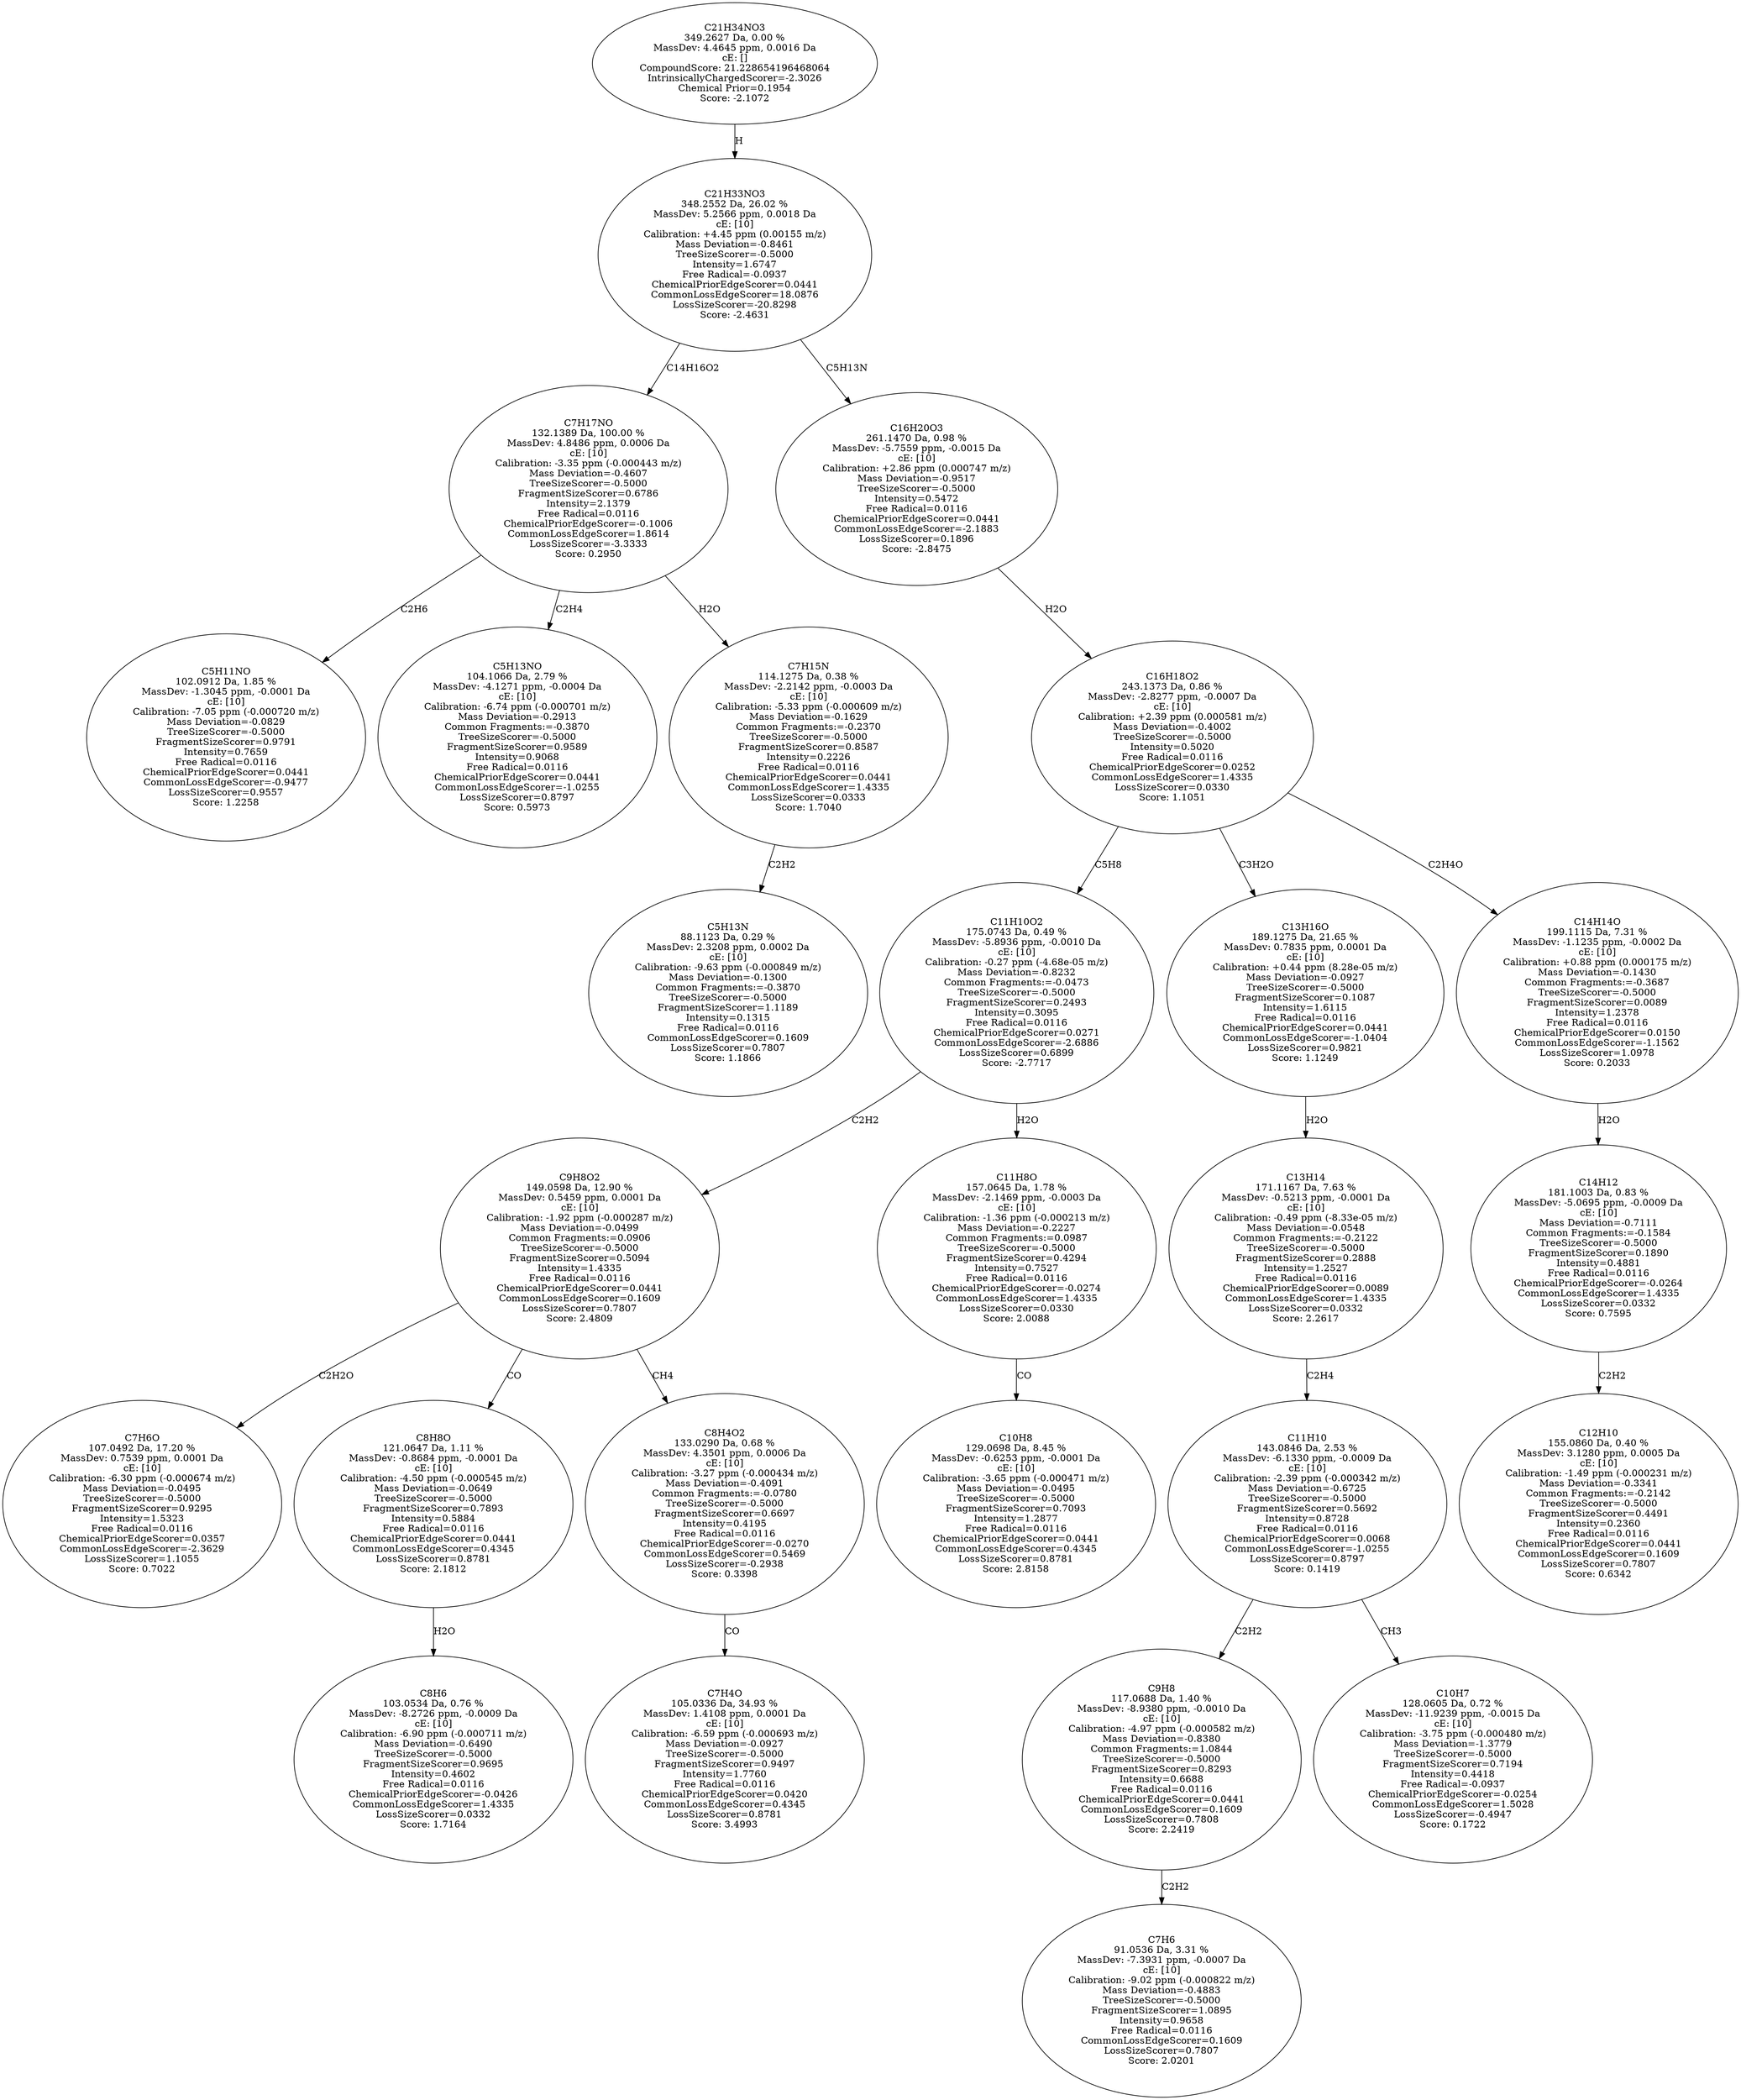 strict digraph {
v1 [label="C5H11NO\n102.0912 Da, 1.85 %\nMassDev: -1.3045 ppm, -0.0001 Da\ncE: [10]\nCalibration: -7.05 ppm (-0.000720 m/z)\nMass Deviation=-0.0829\nTreeSizeScorer=-0.5000\nFragmentSizeScorer=0.9791\nIntensity=0.7659\nFree Radical=0.0116\nChemicalPriorEdgeScorer=0.0441\nCommonLossEdgeScorer=-0.9477\nLossSizeScorer=0.9557\nScore: 1.2258"];
v2 [label="C5H13NO\n104.1066 Da, 2.79 %\nMassDev: -4.1271 ppm, -0.0004 Da\ncE: [10]\nCalibration: -6.74 ppm (-0.000701 m/z)\nMass Deviation=-0.2913\nCommon Fragments:=-0.3870\nTreeSizeScorer=-0.5000\nFragmentSizeScorer=0.9589\nIntensity=0.9068\nFree Radical=0.0116\nChemicalPriorEdgeScorer=0.0441\nCommonLossEdgeScorer=-1.0255\nLossSizeScorer=0.8797\nScore: 0.5973"];
v3 [label="C5H13N\n88.1123 Da, 0.29 %\nMassDev: 2.3208 ppm, 0.0002 Da\ncE: [10]\nCalibration: -9.63 ppm (-0.000849 m/z)\nMass Deviation=-0.1300\nCommon Fragments:=-0.3870\nTreeSizeScorer=-0.5000\nFragmentSizeScorer=1.1189\nIntensity=0.1315\nFree Radical=0.0116\nCommonLossEdgeScorer=0.1609\nLossSizeScorer=0.7807\nScore: 1.1866"];
v4 [label="C7H15N\n114.1275 Da, 0.38 %\nMassDev: -2.2142 ppm, -0.0003 Da\ncE: [10]\nCalibration: -5.33 ppm (-0.000609 m/z)\nMass Deviation=-0.1629\nCommon Fragments:=-0.2370\nTreeSizeScorer=-0.5000\nFragmentSizeScorer=0.8587\nIntensity=0.2226\nFree Radical=0.0116\nChemicalPriorEdgeScorer=0.0441\nCommonLossEdgeScorer=1.4335\nLossSizeScorer=0.0333\nScore: 1.7040"];
v5 [label="C7H17NO\n132.1389 Da, 100.00 %\nMassDev: 4.8486 ppm, 0.0006 Da\ncE: [10]\nCalibration: -3.35 ppm (-0.000443 m/z)\nMass Deviation=-0.4607\nTreeSizeScorer=-0.5000\nFragmentSizeScorer=0.6786\nIntensity=2.1379\nFree Radical=0.0116\nChemicalPriorEdgeScorer=-0.1006\nCommonLossEdgeScorer=1.8614\nLossSizeScorer=-3.3333\nScore: 0.2950"];
v6 [label="C7H6O\n107.0492 Da, 17.20 %\nMassDev: 0.7539 ppm, 0.0001 Da\ncE: [10]\nCalibration: -6.30 ppm (-0.000674 m/z)\nMass Deviation=-0.0495\nTreeSizeScorer=-0.5000\nFragmentSizeScorer=0.9295\nIntensity=1.5323\nFree Radical=0.0116\nChemicalPriorEdgeScorer=0.0357\nCommonLossEdgeScorer=-2.3629\nLossSizeScorer=1.1055\nScore: 0.7022"];
v7 [label="C8H6\n103.0534 Da, 0.76 %\nMassDev: -8.2726 ppm, -0.0009 Da\ncE: [10]\nCalibration: -6.90 ppm (-0.000711 m/z)\nMass Deviation=-0.6490\nTreeSizeScorer=-0.5000\nFragmentSizeScorer=0.9695\nIntensity=0.4602\nFree Radical=0.0116\nChemicalPriorEdgeScorer=-0.0426\nCommonLossEdgeScorer=1.4335\nLossSizeScorer=0.0332\nScore: 1.7164"];
v8 [label="C8H8O\n121.0647 Da, 1.11 %\nMassDev: -0.8684 ppm, -0.0001 Da\ncE: [10]\nCalibration: -4.50 ppm (-0.000545 m/z)\nMass Deviation=-0.0649\nTreeSizeScorer=-0.5000\nFragmentSizeScorer=0.7893\nIntensity=0.5884\nFree Radical=0.0116\nChemicalPriorEdgeScorer=0.0441\nCommonLossEdgeScorer=0.4345\nLossSizeScorer=0.8781\nScore: 2.1812"];
v9 [label="C7H4O\n105.0336 Da, 34.93 %\nMassDev: 1.4108 ppm, 0.0001 Da\ncE: [10]\nCalibration: -6.59 ppm (-0.000693 m/z)\nMass Deviation=-0.0927\nTreeSizeScorer=-0.5000\nFragmentSizeScorer=0.9497\nIntensity=1.7760\nFree Radical=0.0116\nChemicalPriorEdgeScorer=0.0420\nCommonLossEdgeScorer=0.4345\nLossSizeScorer=0.8781\nScore: 3.4993"];
v10 [label="C8H4O2\n133.0290 Da, 0.68 %\nMassDev: 4.3501 ppm, 0.0006 Da\ncE: [10]\nCalibration: -3.27 ppm (-0.000434 m/z)\nMass Deviation=-0.4091\nCommon Fragments:=-0.0780\nTreeSizeScorer=-0.5000\nFragmentSizeScorer=0.6697\nIntensity=0.4195\nFree Radical=0.0116\nChemicalPriorEdgeScorer=-0.0270\nCommonLossEdgeScorer=0.5469\nLossSizeScorer=-0.2938\nScore: 0.3398"];
v11 [label="C9H8O2\n149.0598 Da, 12.90 %\nMassDev: 0.5459 ppm, 0.0001 Da\ncE: [10]\nCalibration: -1.92 ppm (-0.000287 m/z)\nMass Deviation=-0.0499\nCommon Fragments:=0.0906\nTreeSizeScorer=-0.5000\nFragmentSizeScorer=0.5094\nIntensity=1.4335\nFree Radical=0.0116\nChemicalPriorEdgeScorer=0.0441\nCommonLossEdgeScorer=0.1609\nLossSizeScorer=0.7807\nScore: 2.4809"];
v12 [label="C10H8\n129.0698 Da, 8.45 %\nMassDev: -0.6253 ppm, -0.0001 Da\ncE: [10]\nCalibration: -3.65 ppm (-0.000471 m/z)\nMass Deviation=-0.0495\nTreeSizeScorer=-0.5000\nFragmentSizeScorer=0.7093\nIntensity=1.2877\nFree Radical=0.0116\nChemicalPriorEdgeScorer=0.0441\nCommonLossEdgeScorer=0.4345\nLossSizeScorer=0.8781\nScore: 2.8158"];
v13 [label="C11H8O\n157.0645 Da, 1.78 %\nMassDev: -2.1469 ppm, -0.0003 Da\ncE: [10]\nCalibration: -1.36 ppm (-0.000213 m/z)\nMass Deviation=-0.2227\nCommon Fragments:=0.0987\nTreeSizeScorer=-0.5000\nFragmentSizeScorer=0.4294\nIntensity=0.7527\nFree Radical=0.0116\nChemicalPriorEdgeScorer=-0.0274\nCommonLossEdgeScorer=1.4335\nLossSizeScorer=0.0330\nScore: 2.0088"];
v14 [label="C11H10O2\n175.0743 Da, 0.49 %\nMassDev: -5.8936 ppm, -0.0010 Da\ncE: [10]\nCalibration: -0.27 ppm (-4.68e-05 m/z)\nMass Deviation=-0.8232\nCommon Fragments:=-0.0473\nTreeSizeScorer=-0.5000\nFragmentSizeScorer=0.2493\nIntensity=0.3095\nFree Radical=0.0116\nChemicalPriorEdgeScorer=0.0271\nCommonLossEdgeScorer=-2.6886\nLossSizeScorer=0.6899\nScore: -2.7717"];
v15 [label="C7H6\n91.0536 Da, 3.31 %\nMassDev: -7.3931 ppm, -0.0007 Da\ncE: [10]\nCalibration: -9.02 ppm (-0.000822 m/z)\nMass Deviation=-0.4883\nTreeSizeScorer=-0.5000\nFragmentSizeScorer=1.0895\nIntensity=0.9658\nFree Radical=0.0116\nCommonLossEdgeScorer=0.1609\nLossSizeScorer=0.7807\nScore: 2.0201"];
v16 [label="C9H8\n117.0688 Da, 1.40 %\nMassDev: -8.9380 ppm, -0.0010 Da\ncE: [10]\nCalibration: -4.97 ppm (-0.000582 m/z)\nMass Deviation=-0.8380\nCommon Fragments:=1.0844\nTreeSizeScorer=-0.5000\nFragmentSizeScorer=0.8293\nIntensity=0.6688\nFree Radical=0.0116\nChemicalPriorEdgeScorer=0.0441\nCommonLossEdgeScorer=0.1609\nLossSizeScorer=0.7808\nScore: 2.2419"];
v17 [label="C10H7\n128.0605 Da, 0.72 %\nMassDev: -11.9239 ppm, -0.0015 Da\ncE: [10]\nCalibration: -3.75 ppm (-0.000480 m/z)\nMass Deviation=-1.3779\nTreeSizeScorer=-0.5000\nFragmentSizeScorer=0.7194\nIntensity=0.4418\nFree Radical=-0.0937\nChemicalPriorEdgeScorer=-0.0254\nCommonLossEdgeScorer=1.5028\nLossSizeScorer=-0.4947\nScore: 0.1722"];
v18 [label="C11H10\n143.0846 Da, 2.53 %\nMassDev: -6.1330 ppm, -0.0009 Da\ncE: [10]\nCalibration: -2.39 ppm (-0.000342 m/z)\nMass Deviation=-0.6725\nTreeSizeScorer=-0.5000\nFragmentSizeScorer=0.5692\nIntensity=0.8728\nFree Radical=0.0116\nChemicalPriorEdgeScorer=0.0068\nCommonLossEdgeScorer=-1.0255\nLossSizeScorer=0.8797\nScore: 0.1419"];
v19 [label="C13H14\n171.1167 Da, 7.63 %\nMassDev: -0.5213 ppm, -0.0001 Da\ncE: [10]\nCalibration: -0.49 ppm (-8.33e-05 m/z)\nMass Deviation=-0.0548\nCommon Fragments:=-0.2122\nTreeSizeScorer=-0.5000\nFragmentSizeScorer=0.2888\nIntensity=1.2527\nFree Radical=0.0116\nChemicalPriorEdgeScorer=0.0089\nCommonLossEdgeScorer=1.4335\nLossSizeScorer=0.0332\nScore: 2.2617"];
v20 [label="C13H16O\n189.1275 Da, 21.65 %\nMassDev: 0.7835 ppm, 0.0001 Da\ncE: [10]\nCalibration: +0.44 ppm (8.28e-05 m/z)\nMass Deviation=-0.0927\nTreeSizeScorer=-0.5000\nFragmentSizeScorer=0.1087\nIntensity=1.6115\nFree Radical=0.0116\nChemicalPriorEdgeScorer=0.0441\nCommonLossEdgeScorer=-1.0404\nLossSizeScorer=0.9821\nScore: 1.1249"];
v21 [label="C12H10\n155.0860 Da, 0.40 %\nMassDev: 3.1280 ppm, 0.0005 Da\ncE: [10]\nCalibration: -1.49 ppm (-0.000231 m/z)\nMass Deviation=-0.3341\nCommon Fragments:=-0.2142\nTreeSizeScorer=-0.5000\nFragmentSizeScorer=0.4491\nIntensity=0.2360\nFree Radical=0.0116\nChemicalPriorEdgeScorer=0.0441\nCommonLossEdgeScorer=0.1609\nLossSizeScorer=0.7807\nScore: 0.6342"];
v22 [label="C14H12\n181.1003 Da, 0.83 %\nMassDev: -5.0695 ppm, -0.0009 Da\ncE: [10]\nMass Deviation=-0.7111\nCommon Fragments:=-0.1584\nTreeSizeScorer=-0.5000\nFragmentSizeScorer=0.1890\nIntensity=0.4881\nFree Radical=0.0116\nChemicalPriorEdgeScorer=-0.0264\nCommonLossEdgeScorer=1.4335\nLossSizeScorer=0.0332\nScore: 0.7595"];
v23 [label="C14H14O\n199.1115 Da, 7.31 %\nMassDev: -1.1235 ppm, -0.0002 Da\ncE: [10]\nCalibration: +0.88 ppm (0.000175 m/z)\nMass Deviation=-0.1430\nCommon Fragments:=-0.3687\nTreeSizeScorer=-0.5000\nFragmentSizeScorer=0.0089\nIntensity=1.2378\nFree Radical=0.0116\nChemicalPriorEdgeScorer=0.0150\nCommonLossEdgeScorer=-1.1562\nLossSizeScorer=1.0978\nScore: 0.2033"];
v24 [label="C16H18O2\n243.1373 Da, 0.86 %\nMassDev: -2.8277 ppm, -0.0007 Da\ncE: [10]\nCalibration: +2.39 ppm (0.000581 m/z)\nMass Deviation=-0.4002\nTreeSizeScorer=-0.5000\nIntensity=0.5020\nFree Radical=0.0116\nChemicalPriorEdgeScorer=0.0252\nCommonLossEdgeScorer=1.4335\nLossSizeScorer=0.0330\nScore: 1.1051"];
v25 [label="C16H20O3\n261.1470 Da, 0.98 %\nMassDev: -5.7559 ppm, -0.0015 Da\ncE: [10]\nCalibration: +2.86 ppm (0.000747 m/z)\nMass Deviation=-0.9517\nTreeSizeScorer=-0.5000\nIntensity=0.5472\nFree Radical=0.0116\nChemicalPriorEdgeScorer=0.0441\nCommonLossEdgeScorer=-2.1883\nLossSizeScorer=0.1896\nScore: -2.8475"];
v26 [label="C21H33NO3\n348.2552 Da, 26.02 %\nMassDev: 5.2566 ppm, 0.0018 Da\ncE: [10]\nCalibration: +4.45 ppm (0.00155 m/z)\nMass Deviation=-0.8461\nTreeSizeScorer=-0.5000\nIntensity=1.6747\nFree Radical=-0.0937\nChemicalPriorEdgeScorer=0.0441\nCommonLossEdgeScorer=18.0876\nLossSizeScorer=-20.8298\nScore: -2.4631"];
v27 [label="C21H34NO3\n349.2627 Da, 0.00 %\nMassDev: 4.4645 ppm, 0.0016 Da\ncE: []\nCompoundScore: 21.228654196468064\nIntrinsicallyChargedScorer=-2.3026\nChemical Prior=0.1954\nScore: -2.1072"];
v5 -> v1 [label="C2H6"];
v5 -> v2 [label="C2H4"];
v4 -> v3 [label="C2H2"];
v5 -> v4 [label="H2O"];
v26 -> v5 [label="C14H16O2"];
v11 -> v6 [label="C2H2O"];
v8 -> v7 [label="H2O"];
v11 -> v8 [label="CO"];
v10 -> v9 [label="CO"];
v11 -> v10 [label="CH4"];
v14 -> v11 [label="C2H2"];
v13 -> v12 [label="CO"];
v14 -> v13 [label="H2O"];
v24 -> v14 [label="C5H8"];
v16 -> v15 [label="C2H2"];
v18 -> v16 [label="C2H2"];
v18 -> v17 [label="CH3"];
v19 -> v18 [label="C2H4"];
v20 -> v19 [label="H2O"];
v24 -> v20 [label="C3H2O"];
v22 -> v21 [label="C2H2"];
v23 -> v22 [label="H2O"];
v24 -> v23 [label="C2H4O"];
v25 -> v24 [label="H2O"];
v26 -> v25 [label="C5H13N"];
v27 -> v26 [label="H"];
}